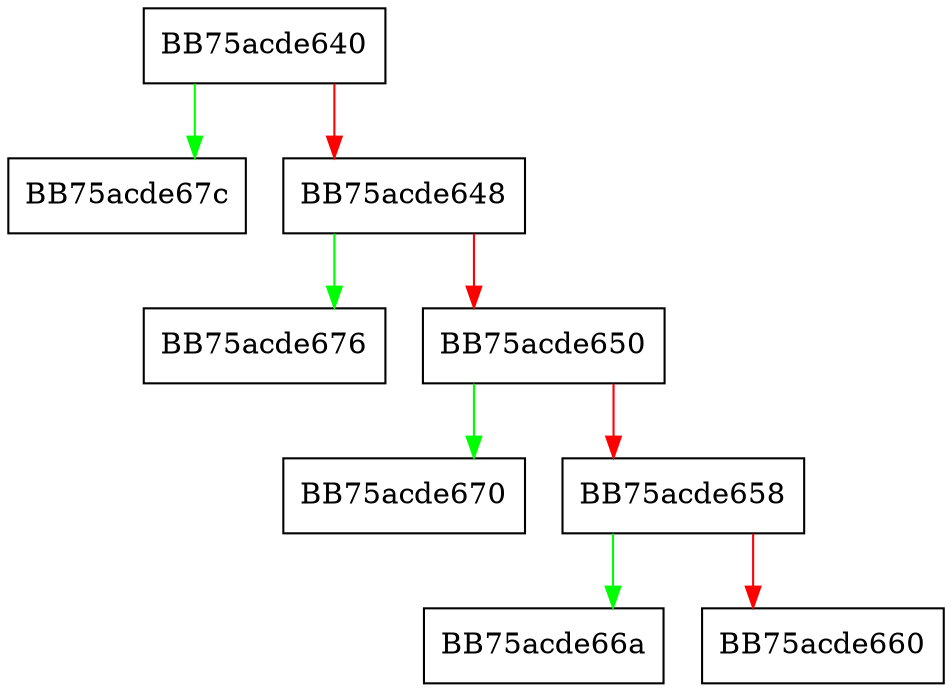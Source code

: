 digraph NTSTATUSToWin32Error {
  node [shape="box"];
  graph [splines=ortho];
  BB75acde640 -> BB75acde67c [color="green"];
  BB75acde640 -> BB75acde648 [color="red"];
  BB75acde648 -> BB75acde676 [color="green"];
  BB75acde648 -> BB75acde650 [color="red"];
  BB75acde650 -> BB75acde670 [color="green"];
  BB75acde650 -> BB75acde658 [color="red"];
  BB75acde658 -> BB75acde66a [color="green"];
  BB75acde658 -> BB75acde660 [color="red"];
}